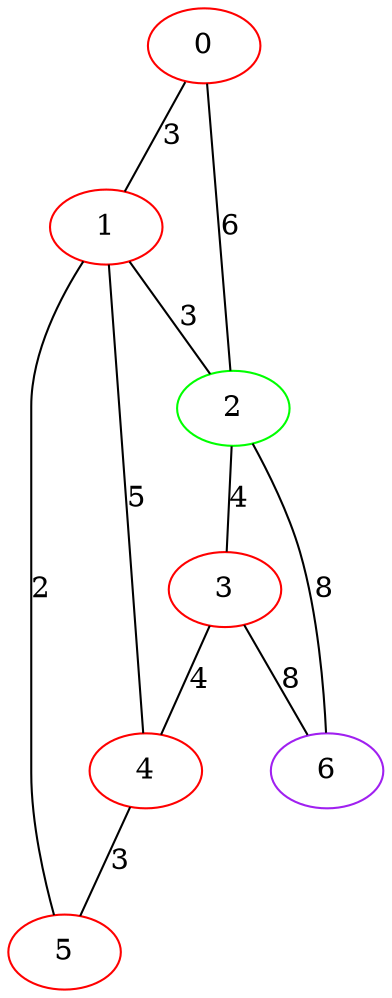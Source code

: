 graph "" {
0 [color=red, weight=1];
1 [color=red, weight=1];
2 [color=green, weight=2];
3 [color=red, weight=1];
4 [color=red, weight=1];
5 [color=red, weight=1];
6 [color=purple, weight=4];
0 -- 1  [key=0, label=3];
0 -- 2  [key=0, label=6];
1 -- 2  [key=0, label=3];
1 -- 4  [key=0, label=5];
1 -- 5  [key=0, label=2];
2 -- 3  [key=0, label=4];
2 -- 6  [key=0, label=8];
3 -- 4  [key=0, label=4];
3 -- 6  [key=0, label=8];
4 -- 5  [key=0, label=3];
}
